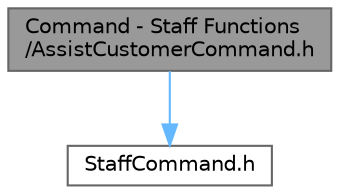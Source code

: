 digraph "Command - Staff Functions/AssistCustomerCommand.h"
{
 // INTERACTIVE_SVG=YES
 // LATEX_PDF_SIZE
  bgcolor="transparent";
  edge [fontname=Helvetica,fontsize=10,labelfontname=Helvetica,labelfontsize=10];
  node [fontname=Helvetica,fontsize=10,shape=box,height=0.2,width=0.4];
  Node1 [id="Node000001",label="Command - Staff Functions\l/AssistCustomerCommand.h",height=0.2,width=0.4,color="gray40", fillcolor="grey60", style="filled", fontcolor="black",tooltip="Concrete Command for customer assistance operations."];
  Node1 -> Node2 [id="edge1_Node000001_Node000002",color="steelblue1",style="solid",tooltip=" "];
  Node2 [id="Node000002",label="StaffCommand.h",height=0.2,width=0.4,color="grey40", fillcolor="white", style="filled",URL="$_staff_command_8h.html",tooltip="Abstract Command interface for the Command design pattern."];
}
